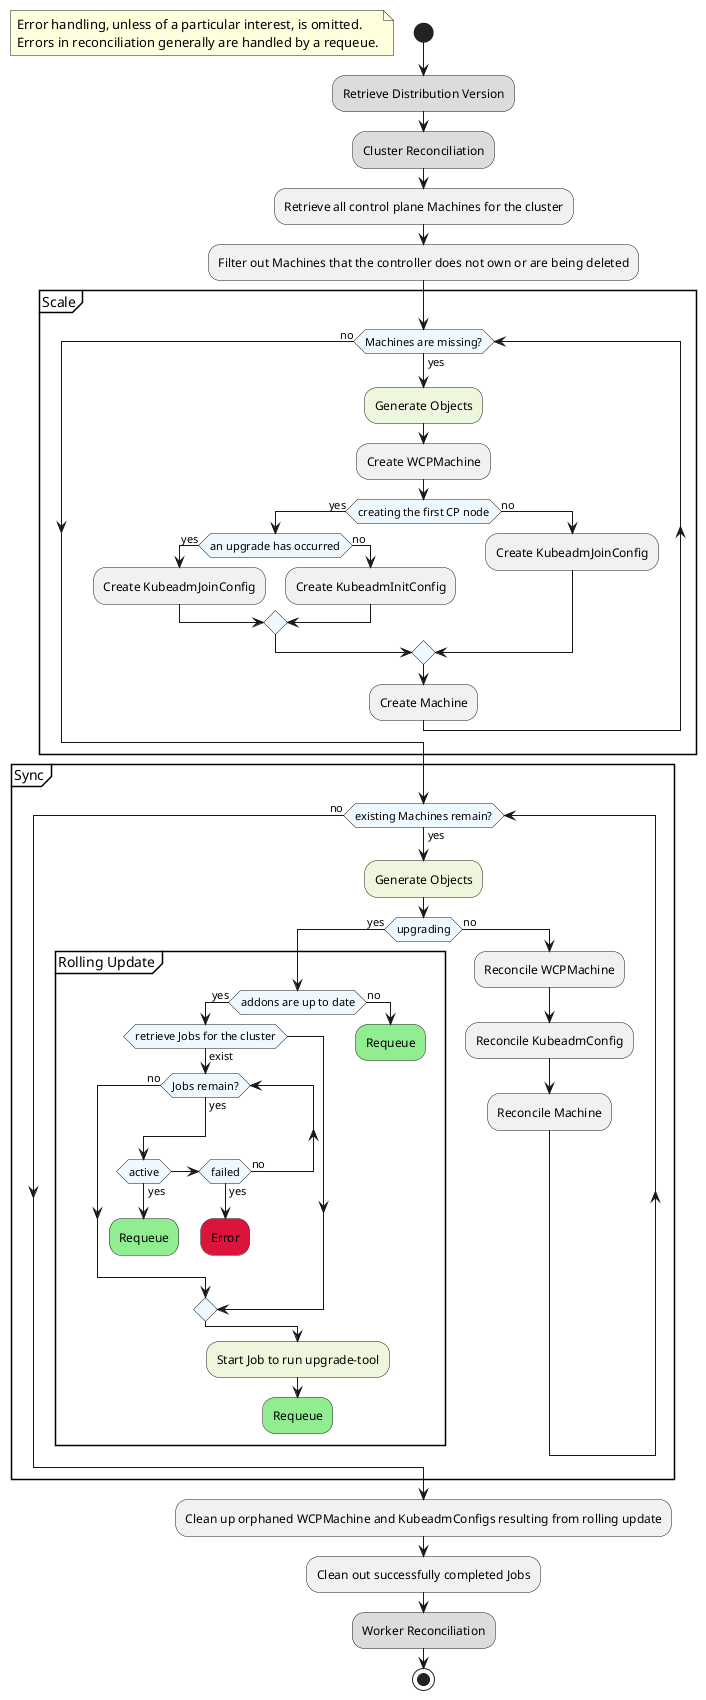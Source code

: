 @startuml control-plane-reconciliation

skinparam activityDiamondBackgroundColor AliceBlue

start;

floating note left
  Error handling, unless of a particular interest, is omitted.
  Errors in reconciliation generally are handled by a requeue.
end note

#Gainsboro:Retrieve Distribution Version;

#Gainsboro:Cluster Reconciliation;

    
:Retrieve all control plane Machines for the cluster;
:Filter out Machines that the controller does not own or are being deleted;

partition "Scale" {
    while (Machines are missing?) is (yes)
      #edf7de:Generate Objects;
      :Create WCPMachine;

      if (creating the first CP node) then (yes)
        if (an upgrade has occurred) then (yes)
          :Create KubeadmJoinConfig;
        else (no)
          :Create KubeadmInitConfig;
        endif
      else (no)
        :Create KubeadmJoinConfig;
      endif

      :Create Machine;
    endwhile (no)
}

partition "Sync" {
  while (existing Machines remain?) is (yes)
    #edf7de:Generate Objects;

    if (upgrading) then (yes)
      partition "Rolling Update" {
        if (addons are up to date) then (yes)
          if (retrieve Jobs for the cluster) then (exist)
            while (Jobs remain?) is (yes)
              if (active) then (yes)
                #LightGreen:Requeue;
                detach
              elseif (failed) then (yes)
                #Crimson:Error;
                detach
              else (no)
              endif
            endwhile (no)
          endif
        else (no)
          #LightGreen:Requeue;
          detach
        endif

        #edf7de:Start Job to run upgrade-tool;
        #LightGreen:Requeue;
        detach
      }
    else (no)
      :Reconcile WCPMachine;
      :Reconcile KubeadmConfig;
      :Reconcile Machine;
    endif
  endwhile (no)
}

:Clean up orphaned WCPMachine and KubeadmConfigs resulting from rolling update;
:Clean out successfully completed Jobs;

#Gainsboro:Worker Reconciliation;

stop

@enduml
